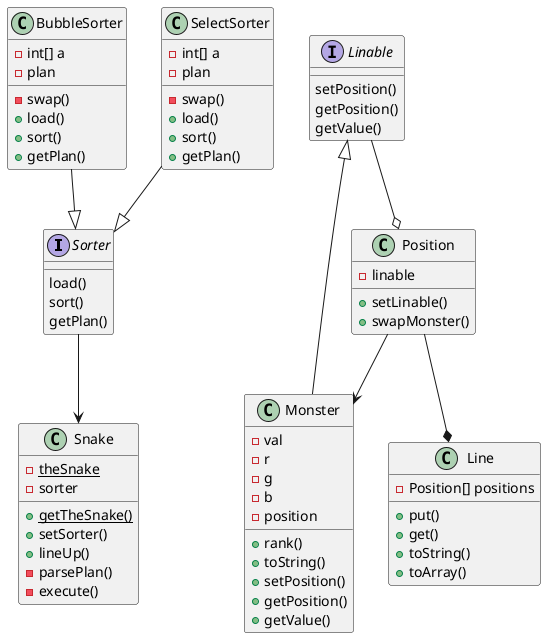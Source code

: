 @startuml MonsterLine

interface Sorter
{
    load()
    sort()
    getPlan()
}

class BubbleSorter
{
    - int[] a
    - plan

    - swap()
    + load()
    + sort()
    + getPlan()
}

class SelectSorter
{
    - int[] a
    - plan

    - swap()
    + load()
    + sort()
    + getPlan()
}

interface Linable
{
    setPosition()
    getPosition()
    getValue()
}

class Monster
{
    -val
    - r
    - g
    - b
    - position

    + rank()
    + toString()
    + setPosition()
    + getPosition()
    + getValue()
}


class Line
{
    - Position[] positions

    + put()
    + get()
    + toString()
    + toArray()
}

class Position
{
    - linable 

    + setLinable()
    + swapMonster()
}


class Snake
{
    - {static}theSnake
    - sorter

    + {static}getTheSnake()
    + setSorter()
    + lineUp()
    - parsePlan()
    - execute()
}

BubbleSorter --|> Sorter
SelectSorter --|> Sorter
Sorter --> Snake

Monster --|> Linable
Position --> Monster
Linable --o Position

Position --* Line
@enduml